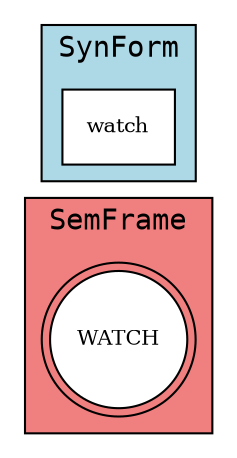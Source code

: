 digraph G {
rankdir=LR;
fontname=consolas;
subgraph cluster_SemFrame {
bgcolor=lightcoral;
label=SemFrame;
N1 [style=filled, fontsize=10, fillcolor=white, color=black, shape=doublecircle, label=WATCH];
}

subgraph cluster_SynForm {
bgcolor=lightblue;
label=SynForm;
S1 [shape=box, fontsize=10, style=filled, fillcolor=white, label=watch];
}

}
